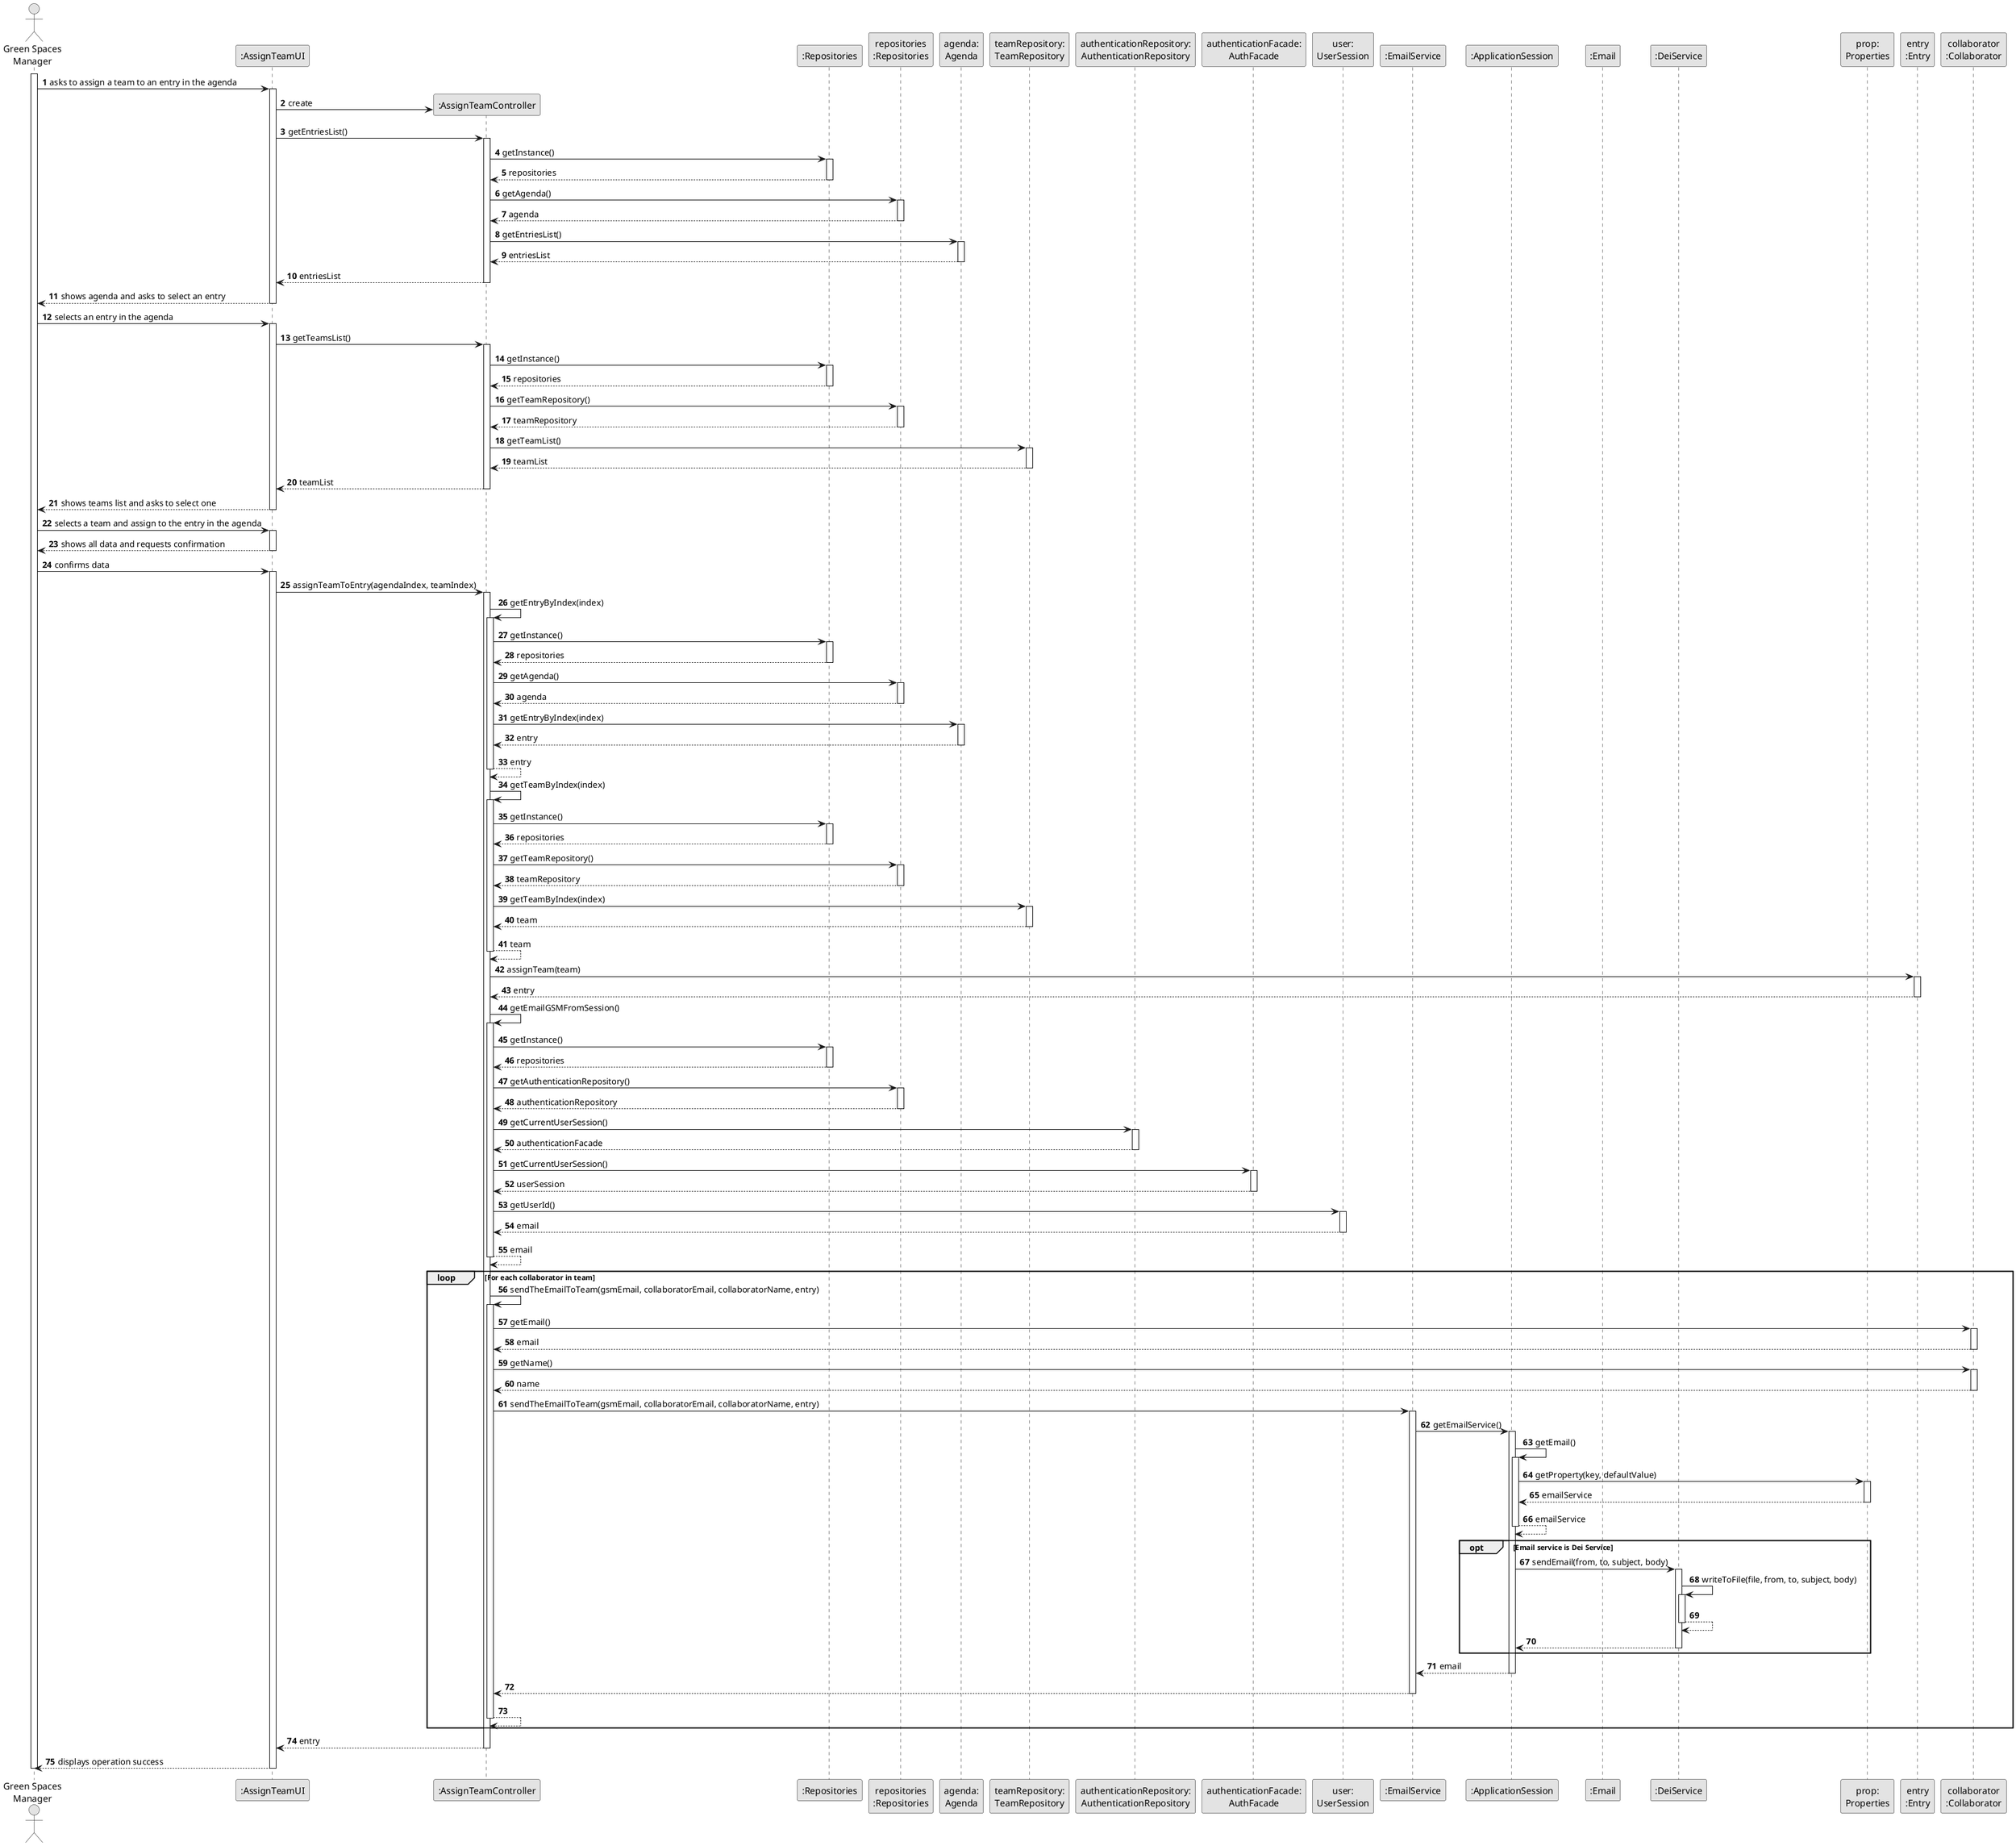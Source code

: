 @startuml
skinparam monochrome true
skinparam packageStyle rectangle
skinparam shadowing false

autonumber

'hide footbox
actor "Green Spaces\nManager" as GSM
participant ":AssignTeamUI" as UI
participant ":AssignTeamController" as CTRL
participant ":Repositories" as REP
participant "repositories\n:Repositories" as REPS
participant "agenda:\nAgenda" as agenda
participant "teamRepository:\nTeamRepository" as teamRepository
participant "authenticationRepository:\nAuthenticationRepository" as authentication
participant "authenticationFacade:\nAuthFacade" as authFacade
participant "user:\nUserSession" as user
participant ":EmailService" as emailService
participant ":ApplicationSession" as ApplicationSession
participant ":Email" as email
participant ":DeiService" as deiService
participant "prop:\nProperties" as Properties
participant "entry\n:Entry" as ENTRY
participant "collaborator\n:Collaborator" as Collaborator

activate GSM

    GSM -> UI : asks to assign a team to an entry in the agenda
    activate UI

        UI -> CTRL** : create

        UI -> CTRL : getEntriesList()
        activate CTRL

            CTRL -> REP : getInstance()
            activate REP

            REP --> CTRL: repositories
            deactivate REP

            CTRL -> REPS : getAgenda()
            activate REPS

            REPS --> CTRL: agenda
            deactivate REPS

            CTRL -> agenda: getEntriesList()
            activate agenda

            agenda --> CTRL : entriesList
            deactivate agenda

        CTRL --> UI : entriesList
        deactivate CTRL

    UI --> GSM : shows agenda and asks to select an entry
    deactivate UI

    GSM -> UI : selects an entry in the agenda
    activate UI

        UI -> CTRL : getTeamsList()
        activate CTRL

            CTRL -> REP : getInstance()
            activate REP

            REP --> CTRL: repositories
            deactivate REP

            CTRL -> REPS : getTeamRepository()
            activate REPS

            REPS --> CTRL: teamRepository
            deactivate REPS

            CTRL -> teamRepository: getTeamList()
            activate teamRepository

            teamRepository --> CTRL : teamList
            deactivate teamRepository

        CTRL --> UI : teamList
        deactivate CTRL

    UI --> GSM : shows teams list and asks to select one
    deactivate UI

    GSM -> UI : selects a team and assign to the entry in the agenda
    activate UI

    UI --> GSM : shows all data and requests confirmation
    deactivate UI

    GSM -> UI : confirms data
    activate UI

        UI -> CTRL: assignTeamToEntry(agendaIndex, teamIndex)
        activate CTRL

            CTRL -> CTRL: getEntryByIndex(index)
            activate CTRL

            CTRL -> REP: getInstance()
            activate REP

            REP --> CTRL: repositories
            deactivate REP

            CTRL -> REPS: getAgenda()
            activate REPS

            REPS --> CTRL: agenda
            deactivate REPS

            CTRL -> agenda: getEntryByIndex(index)
            activate agenda

            agenda --> CTRL: entry
            deactivate agenda

            CTRL --> CTRL: entry
            deactivate CTRL

            CTRL -> CTRL: getTeamByIndex(index)
            activate CTRL

            CTRL -> REP: getInstance()
            activate REP

            REP --> CTRL: repositories
            deactivate REP

            CTRL -> REPS: getTeamRepository()
            activate REPS

            REPS --> CTRL: teamRepository
            deactivate REPS

            CTRL -> teamRepository: getTeamByIndex(index)
            activate teamRepository

            teamRepository --> CTRL: team
            deactivate teamRepository

            CTRL --> CTRL: team
            deactivate CTRL

            CTRL -> ENTRY: assignTeam(team)
            activate ENTRY

            ENTRY --> CTRL: entry
            deactivate ENTRY

            CTRL -> CTRL: getEmailGSMFromSession()
            activate CTRL

            CTRL -> REP: getInstance()
            activate REP

            REP --> CTRL: repositories
            deactivate REP

            CTRL -> REPS: getAuthenticationRepository()
            activate REPS

            REPS --> CTRL: authenticationRepository
            deactivate REPS

            CTRL -> authentication: getCurrentUserSession()
            activate authentication

            authentication --> CTRL: authenticationFacade
            deactivate authentication

            CTRL -> authFacade: getCurrentUserSession()
            activate authFacade

            authFacade --> CTRL: userSession
            deactivate authFacade

            CTRL -> user: getUserId()
            activate user

            user --> CTRL: email
            deactivate user

            CTRL --> CTRL: email
            deactivate CTRL

            loop For each collaborator in team

                CTRL -> CTRL: sendTheEmailToTeam(gsmEmail, collaboratorEmail, collaboratorName, entry)
                activate CTRL

                    CTRL -> Collaborator: getEmail()
                    activate Collaborator

                    Collaborator --> CTRL: email
                    deactivate Collaborator

                    CTRL -> Collaborator: getName()
                    activate Collaborator

                    Collaborator --> CTRL: name
                    deactivate Collaborator

                CTRL -> emailService: sendTheEmailToTeam(gsmEmail, collaboratorEmail, collaboratorName, entry)
                activate emailService

                    emailService -> ApplicationSession: getEmailService()
                    activate ApplicationSession

                        ApplicationSession -> ApplicationSession: getEmail()
                        activate ApplicationSession

                            ApplicationSession -> Properties: getProperty(key, defaultValue)
                            activate Properties

                            Properties --> ApplicationSession: emailService
                            deactivate Properties

                        ApplicationSession --> ApplicationSession: emailService
                        deactivate ApplicationSession

                        opt Email service is Dei Service

                        ApplicationSession -> deiService: sendEmail(from, to, subject, body)
                        activate deiService

                            deiService -> deiService: writeToFile(file, from, to, subject, body)
                            activate deiService

                            deiService --> deiService:
                            deactivate deiService

                        deiService --> ApplicationSession
                        deactivate deiService

                        end

                    ApplicationSession --> emailService: email
                    deactivate ApplicationSession

                emailService --> CTRL
                deactivate emailService

                CTRL --> CTRL
                deactivate CTRL

            end loop

        CTRL --> UI: entry
        deactivate CTRL

    UI --> GSM: displays operation success
    deactivate UI

deactivate GSM

@enduml